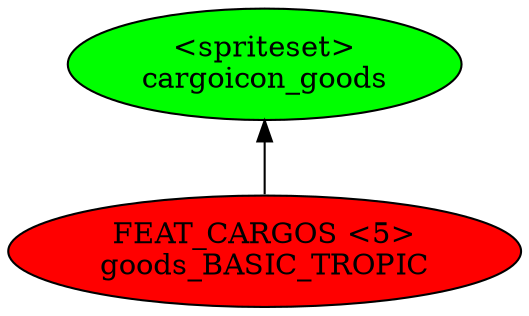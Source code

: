 digraph {
rankdir="BT"
cargoicon_goods [fillcolor=green style="filled" label="<spriteset>\ncargoicon_goods"]
goods_BASIC_TROPIC [fillcolor=red style="filled" label="FEAT_CARGOS <5>\ngoods_BASIC_TROPIC"]
goods_BASIC_TROPIC->cargoicon_goods
}
